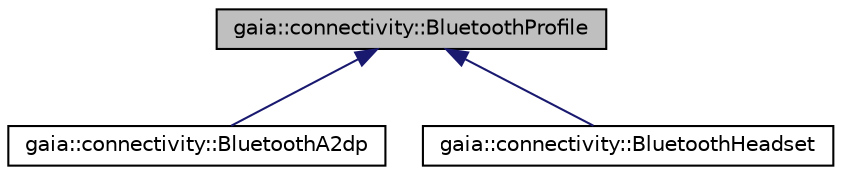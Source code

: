 digraph G
{
  edge [fontname="Helvetica",fontsize="10",labelfontname="Helvetica",labelfontsize="10"];
  node [fontname="Helvetica",fontsize="10",shape=record];
  Node1 [label="gaia::connectivity::BluetoothProfile",height=0.2,width=0.4,color="black", fillcolor="grey75", style="filled" fontcolor="black"];
  Node1 -> Node2 [dir=back,color="midnightblue",fontsize="10",style="solid",fontname="Helvetica"];
  Node2 [label="gaia::connectivity::BluetoothA2dp",height=0.2,width=0.4,color="black", fillcolor="white", style="filled",URL="$d9/de0/classgaia_1_1connectivity_1_1_bluetooth_a2dp.html",tooltip="This class provides the public APIs to control the Bluetooth A2DP profile."];
  Node1 -> Node3 [dir=back,color="midnightblue",fontsize="10",style="solid",fontname="Helvetica"];
  Node3 [label="gaia::connectivity::BluetoothHeadset",height=0.2,width=0.4,color="black", fillcolor="white", style="filled",URL="$df/d4e/classgaia_1_1connectivity_1_1_bluetooth_headset.html",tooltip="This class provides the public APIs to control the Bluetooth Headset profile."];
}
